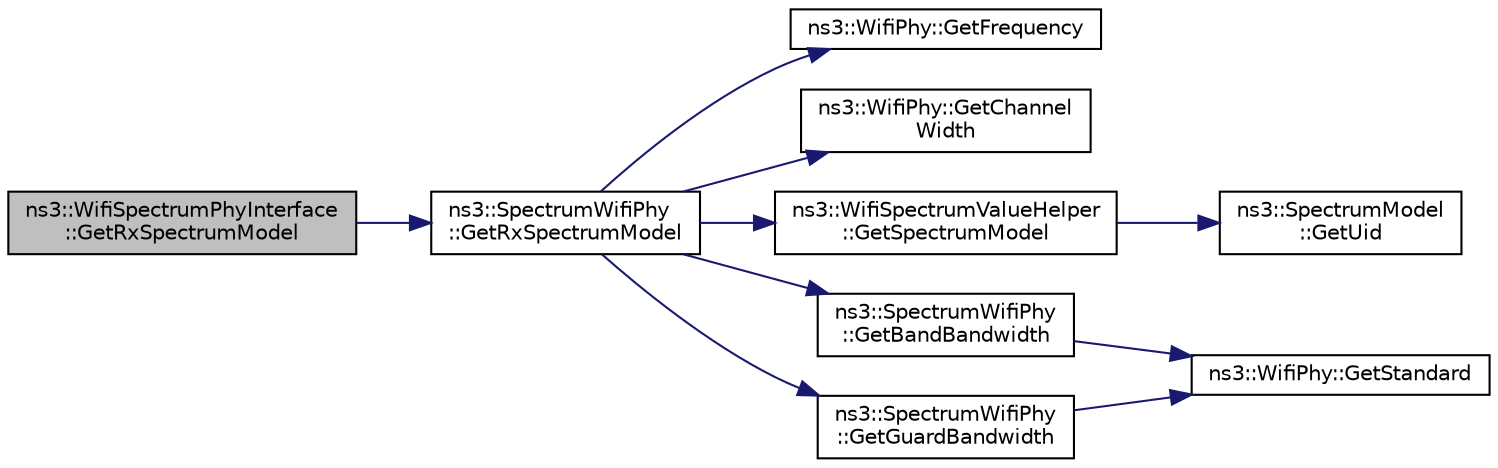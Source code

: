 digraph "ns3::WifiSpectrumPhyInterface::GetRxSpectrumModel"
{
  edge [fontname="Helvetica",fontsize="10",labelfontname="Helvetica",labelfontsize="10"];
  node [fontname="Helvetica",fontsize="10",shape=record];
  rankdir="LR";
  Node1 [label="ns3::WifiSpectrumPhyInterface\l::GetRxSpectrumModel",height=0.2,width=0.4,color="black", fillcolor="grey75", style="filled", fontcolor="black"];
  Node1 -> Node2 [color="midnightblue",fontsize="10",style="solid"];
  Node2 [label="ns3::SpectrumWifiPhy\l::GetRxSpectrumModel",height=0.2,width=0.4,color="black", fillcolor="white", style="filled",URL="$d6/d39/classns3_1_1SpectrumWifiPhy.html#a97be1277207ea9f9361fb90a4d0e7e4f"];
  Node2 -> Node3 [color="midnightblue",fontsize="10",style="solid"];
  Node3 [label="ns3::WifiPhy::GetFrequency",height=0.2,width=0.4,color="black", fillcolor="white", style="filled",URL="$d6/d5a/classns3_1_1WifiPhy.html#ad2508d94faf22d690d6b8b4367934fd1"];
  Node2 -> Node4 [color="midnightblue",fontsize="10",style="solid"];
  Node4 [label="ns3::WifiPhy::GetChannel\lWidth",height=0.2,width=0.4,color="black", fillcolor="white", style="filled",URL="$d6/d5a/classns3_1_1WifiPhy.html#a4a5d5009b3b3308f2baeed42a2007189"];
  Node2 -> Node5 [color="midnightblue",fontsize="10",style="solid"];
  Node5 [label="ns3::WifiSpectrumValueHelper\l::GetSpectrumModel",height=0.2,width=0.4,color="black", fillcolor="white", style="filled",URL="$d9/d20/classns3_1_1WifiSpectrumValueHelper.html#a09b58fb2741ff1a78ae6d952ad08b1bb"];
  Node5 -> Node6 [color="midnightblue",fontsize="10",style="solid"];
  Node6 [label="ns3::SpectrumModel\l::GetUid",height=0.2,width=0.4,color="black", fillcolor="white", style="filled",URL="$d2/da4/classns3_1_1SpectrumModel.html#ae1d40eba0d8e7af10e954381b4380ac1"];
  Node2 -> Node7 [color="midnightblue",fontsize="10",style="solid"];
  Node7 [label="ns3::SpectrumWifiPhy\l::GetBandBandwidth",height=0.2,width=0.4,color="black", fillcolor="white", style="filled",URL="$d6/d39/classns3_1_1SpectrumWifiPhy.html#a2028d03c5fa0c7683ea23c6ada450d84"];
  Node7 -> Node8 [color="midnightblue",fontsize="10",style="solid"];
  Node8 [label="ns3::WifiPhy::GetStandard",height=0.2,width=0.4,color="black", fillcolor="white", style="filled",URL="$d6/d5a/classns3_1_1WifiPhy.html#af33f60586f8e0bd1763b863e7ce193b2"];
  Node2 -> Node9 [color="midnightblue",fontsize="10",style="solid"];
  Node9 [label="ns3::SpectrumWifiPhy\l::GetGuardBandwidth",height=0.2,width=0.4,color="black", fillcolor="white", style="filled",URL="$d6/d39/classns3_1_1SpectrumWifiPhy.html#a5a24b5d646d3968cf4678a814156edfe"];
  Node9 -> Node8 [color="midnightblue",fontsize="10",style="solid"];
}
